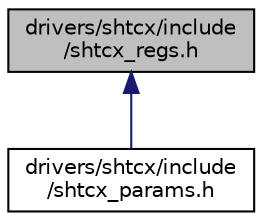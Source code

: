 digraph "drivers/shtcx/include/shtcx_regs.h"
{
 // LATEX_PDF_SIZE
  edge [fontname="Helvetica",fontsize="10",labelfontname="Helvetica",labelfontsize="10"];
  node [fontname="Helvetica",fontsize="10",shape=record];
  Node1 [label="drivers/shtcx/include\l/shtcx_regs.h",height=0.2,width=0.4,color="black", fillcolor="grey75", style="filled", fontcolor="black",tooltip="Register definitions for SHTCX devices."];
  Node1 -> Node2 [dir="back",color="midnightblue",fontsize="10",style="solid",fontname="Helvetica"];
  Node2 [label="drivers/shtcx/include\l/shtcx_params.h",height=0.2,width=0.4,color="black", fillcolor="white", style="filled",URL="$shtcx__params_8h.html",tooltip="Default parameters for the SHTCX Temperature and humidity sensor."];
}
